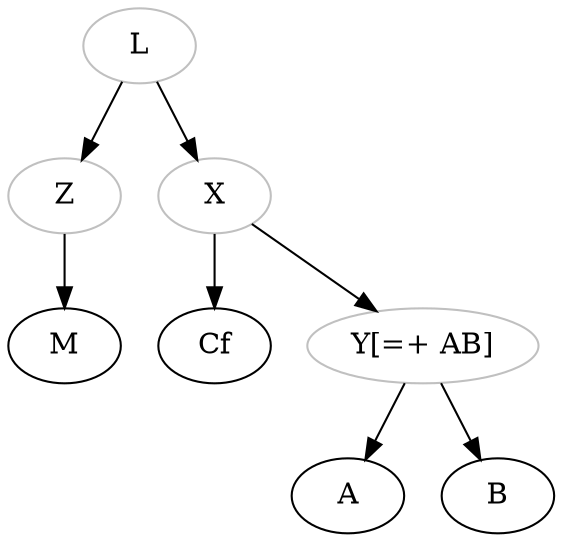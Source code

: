 digraph {
L [label="L", color="grey"]
Z [label="Z", color="grey"]
L -> Z
Z -> M

X [label="X", color="grey"]
L -> X
X -> Cf

Y [label="Y[=+ AB]", color="grey"]
X -> Y

Y -> A
Y -> B
}
